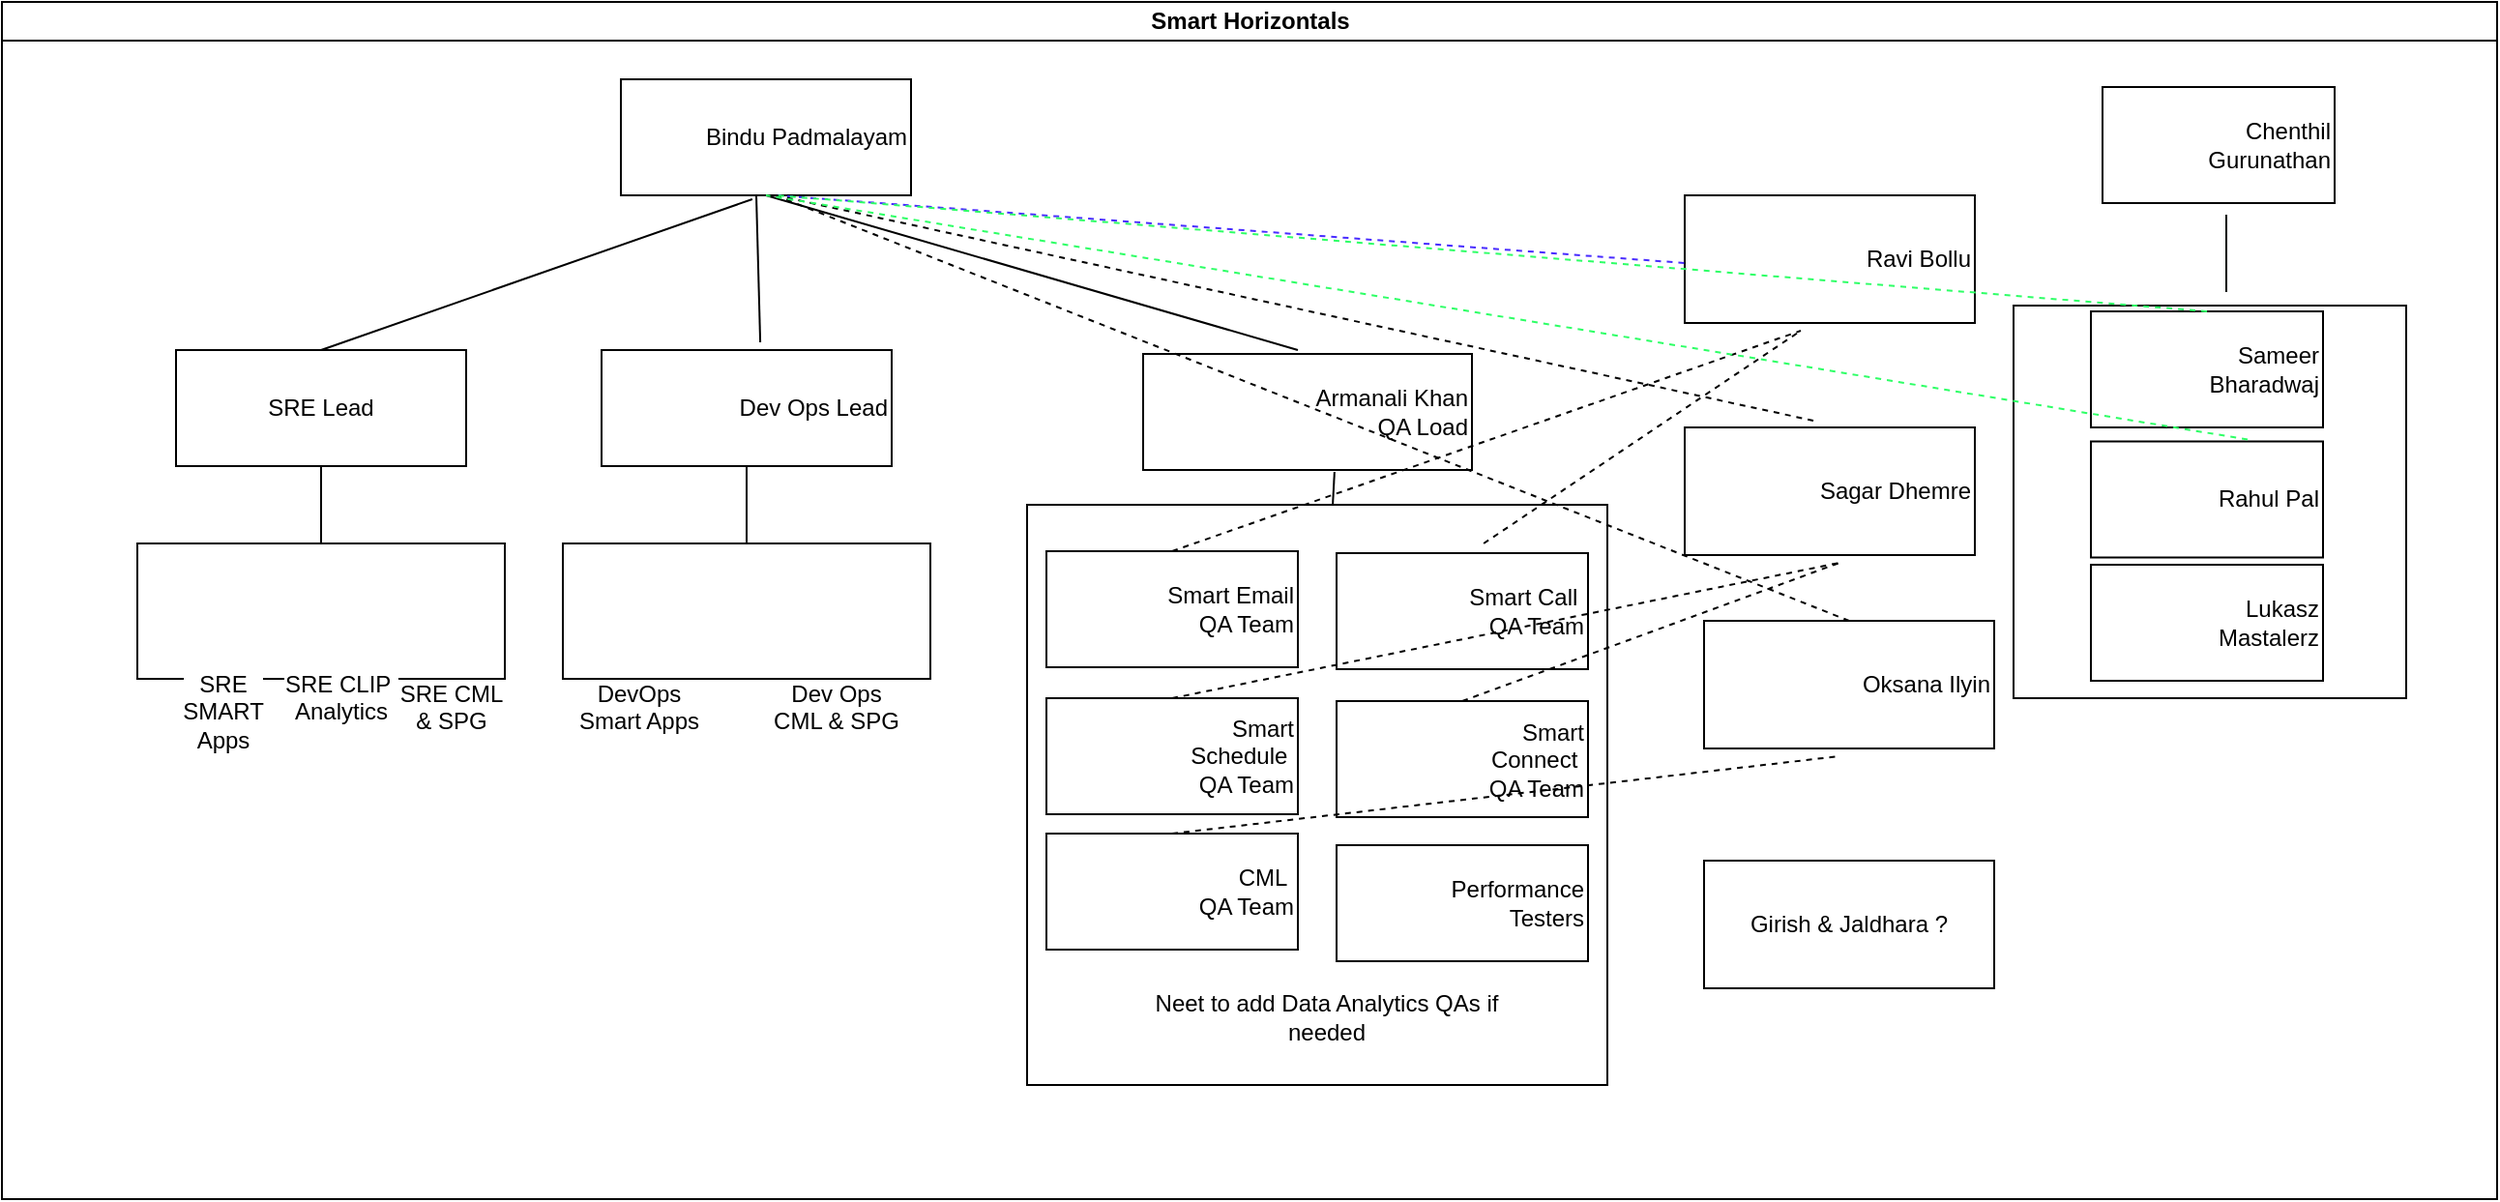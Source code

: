 <mxfile version="12.6.5" type="github">
  <diagram id="prtHgNgQTEPvFCAcTncT" name="Page-1">
    <mxGraphModel dx="2225" dy="706" grid="1" gridSize="10" guides="1" tooltips="1" connect="1" arrows="1" fold="1" page="1" pageScale="1" pageWidth="827" pageHeight="1169" math="0" shadow="0">
      <root>
        <mxCell id="0"/>
        <mxCell id="1" parent="0"/>
        <mxCell id="dNxyNK7c78bLwvsdeMH5-11" value="Smart Horizontals" style="swimlane;html=1;startSize=20;horizontal=1;containerType=tree;glass=0;strokeColor=#000000;" parent="1" vertex="1">
          <mxGeometry x="-10" y="510" width="1290" height="619" as="geometry"/>
        </mxCell>
        <mxCell id="SQWEGb1DT-gPhA0ZAPpg-6" value="" style="whiteSpace=wrap;html=1;aspect=fixed;" parent="dNxyNK7c78bLwvsdeMH5-11" vertex="1">
          <mxGeometry x="1040" y="157" width="203" height="203" as="geometry"/>
        </mxCell>
        <mxCell id="SQWEGb1DT-gPhA0ZAPpg-4" value="Chenthil&lt;br&gt;Gurunathan" style="rounded=0;whiteSpace=wrap;html=1;align=right;" parent="dNxyNK7c78bLwvsdeMH5-11" vertex="1">
          <mxGeometry x="1086" y="44" width="120" height="60" as="geometry"/>
        </mxCell>
        <mxCell id="RRAYRTc91nMsAFZijI1P-2" value="Ravi Bollu" style="rounded=0;whiteSpace=wrap;html=1;align=right;" parent="dNxyNK7c78bLwvsdeMH5-11" vertex="1">
          <mxGeometry x="870" y="100" width="150" height="66" as="geometry"/>
        </mxCell>
        <mxCell id="RYNxEgdlnpWthMYJhhDc-46" value="" style="whiteSpace=wrap;html=1;aspect=fixed;" parent="dNxyNK7c78bLwvsdeMH5-11" vertex="1">
          <mxGeometry x="530" y="260" width="300" height="300" as="geometry"/>
        </mxCell>
        <mxCell id="RYNxEgdlnpWthMYJhhDc-32" value="Armanali Khan&lt;br&gt;QA Load" style="rounded=0;whiteSpace=wrap;html=1;align=right;" parent="dNxyNK7c78bLwvsdeMH5-11" vertex="1">
          <mxGeometry x="590" y="182" width="170" height="60" as="geometry"/>
        </mxCell>
        <mxCell id="RYNxEgdlnpWthMYJhhDc-1" value="Bindu Padmalayam" style="rounded=0;whiteSpace=wrap;html=1;align=right;" parent="dNxyNK7c78bLwvsdeMH5-11" vertex="1">
          <mxGeometry x="320" y="40" width="150" height="60" as="geometry"/>
        </mxCell>
        <mxCell id="RYNxEgdlnpWthMYJhhDc-2" value="" style="shape=image;html=1;verticalAlign=top;verticalLabelPosition=bottom;labelBackgroundColor=#ffffff;imageAspect=0;aspect=fixed;image=https://cdn1.iconfinder.com/data/icons/avatar-vol-9/512/10-128.png" parent="dNxyNK7c78bLwvsdeMH5-11" vertex="1">
          <mxGeometry x="320" y="40" width="48" height="48" as="geometry"/>
        </mxCell>
        <mxCell id="RYNxEgdlnpWthMYJhhDc-3" value="SRE Lead" style="rounded=0;whiteSpace=wrap;html=1;align=center;" parent="dNxyNK7c78bLwvsdeMH5-11" vertex="1">
          <mxGeometry x="90" y="180" width="150" height="60" as="geometry"/>
        </mxCell>
        <mxCell id="RYNxEgdlnpWthMYJhhDc-5" value="" style="shape=image;html=1;verticalAlign=top;verticalLabelPosition=bottom;labelBackgroundColor=#ffffff;imageAspect=0;aspect=fixed;image=https://cdn4.iconfinder.com/data/icons/avatar-vol-1-3/512/9-128.png" parent="dNxyNK7c78bLwvsdeMH5-11" vertex="1">
          <mxGeometry x="90" y="186" width="48" height="48" as="geometry"/>
        </mxCell>
        <mxCell id="RYNxEgdlnpWthMYJhhDc-6" value="" style="rounded=0;whiteSpace=wrap;html=1;" parent="dNxyNK7c78bLwvsdeMH5-11" vertex="1">
          <mxGeometry x="70" y="280" width="190" height="70" as="geometry"/>
        </mxCell>
        <mxCell id="RYNxEgdlnpWthMYJhhDc-7" value="SRE &lt;br&gt;SMART &lt;br&gt;Apps" style="shape=image;html=1;verticalAlign=top;verticalLabelPosition=bottom;labelBackgroundColor=#ffffff;imageAspect=0;aspect=fixed;image=https://cdn4.iconfinder.com/data/icons/avatar-vol-1-3/512/9-128.png" parent="dNxyNK7c78bLwvsdeMH5-11" vertex="1">
          <mxGeometry x="90" y="291" width="48" height="48" as="geometry"/>
        </mxCell>
        <mxCell id="RYNxEgdlnpWthMYJhhDc-9" value="SRE CML&lt;br&gt;&amp;amp; SPG" style="shape=image;html=1;verticalAlign=top;verticalLabelPosition=bottom;labelBackgroundColor=#ffffff;imageAspect=0;aspect=fixed;image=https://cdn4.iconfinder.com/data/icons/avatar-vol-1-3/512/9-128.png" parent="dNxyNK7c78bLwvsdeMH5-11" vertex="1">
          <mxGeometry x="208" y="296" width="48" height="48" as="geometry"/>
        </mxCell>
        <mxCell id="RYNxEgdlnpWthMYJhhDc-10" value="SRE CLIP&amp;nbsp;&lt;br&gt;Analytics" style="shape=image;html=1;verticalAlign=top;verticalLabelPosition=bottom;labelBackgroundColor=#ffffff;imageAspect=0;aspect=fixed;image=https://cdn1.iconfinder.com/data/icons/avatar-vol-9/512/10-128.png" parent="dNxyNK7c78bLwvsdeMH5-11" vertex="1">
          <mxGeometry x="151" y="291" width="48" height="48" as="geometry"/>
        </mxCell>
        <mxCell id="RYNxEgdlnpWthMYJhhDc-13" value="" style="endArrow=none;html=1;entryX=0.5;entryY=1;entryDx=0;entryDy=0;exitX=0.5;exitY=0;exitDx=0;exitDy=0;" parent="dNxyNK7c78bLwvsdeMH5-11" source="RYNxEgdlnpWthMYJhhDc-6" target="RYNxEgdlnpWthMYJhhDc-3" edge="1">
          <mxGeometry width="50" height="50" relative="1" as="geometry">
            <mxPoint x="160" y="290" as="sourcePoint"/>
            <mxPoint x="210" y="240" as="targetPoint"/>
          </mxGeometry>
        </mxCell>
        <mxCell id="RYNxEgdlnpWthMYJhhDc-14" value="" style="endArrow=none;html=1;exitX=0.5;exitY=0;exitDx=0;exitDy=0;entryX=0.453;entryY=1.033;entryDx=0;entryDy=0;entryPerimeter=0;" parent="dNxyNK7c78bLwvsdeMH5-11" source="RYNxEgdlnpWthMYJhhDc-3" target="RYNxEgdlnpWthMYJhhDc-1" edge="1">
          <mxGeometry width="50" height="50" relative="1" as="geometry">
            <mxPoint x="50" y="130" as="sourcePoint"/>
            <mxPoint x="100" y="80" as="targetPoint"/>
          </mxGeometry>
        </mxCell>
        <mxCell id="RYNxEgdlnpWthMYJhhDc-15" value="Dev Ops Lead" style="rounded=0;whiteSpace=wrap;html=1;align=right;" parent="dNxyNK7c78bLwvsdeMH5-11" vertex="1">
          <mxGeometry x="310" y="180" width="150" height="60" as="geometry"/>
        </mxCell>
        <mxCell id="RYNxEgdlnpWthMYJhhDc-17" value="" style="rounded=0;whiteSpace=wrap;html=1;" parent="dNxyNK7c78bLwvsdeMH5-11" vertex="1">
          <mxGeometry x="290" y="280" width="190" height="70" as="geometry"/>
        </mxCell>
        <mxCell id="RYNxEgdlnpWthMYJhhDc-21" value="" style="endArrow=none;html=1;entryX=0.5;entryY=1;entryDx=0;entryDy=0;exitX=0.5;exitY=0;exitDx=0;exitDy=0;" parent="dNxyNK7c78bLwvsdeMH5-11" source="RYNxEgdlnpWthMYJhhDc-17" target="RYNxEgdlnpWthMYJhhDc-15" edge="1">
          <mxGeometry width="50" height="50" relative="1" as="geometry">
            <mxPoint x="390" y="180" as="sourcePoint"/>
            <mxPoint x="440" y="130" as="targetPoint"/>
          </mxGeometry>
        </mxCell>
        <mxCell id="RYNxEgdlnpWthMYJhhDc-24" value="" style="endArrow=none;html=1;exitX=0.547;exitY=-0.067;exitDx=0;exitDy=0;exitPerimeter=0;" parent="dNxyNK7c78bLwvsdeMH5-11" source="RYNxEgdlnpWthMYJhhDc-15" edge="1">
          <mxGeometry width="50" height="50" relative="1" as="geometry">
            <mxPoint x="390" y="170" as="sourcePoint"/>
            <mxPoint x="390" y="100" as="targetPoint"/>
          </mxGeometry>
        </mxCell>
        <mxCell id="RYNxEgdlnpWthMYJhhDc-27" value="DevOps &lt;br&gt;Smart Apps" style="shape=image;html=1;verticalAlign=top;verticalLabelPosition=bottom;labelBackgroundColor=#ffffff;imageAspect=0;aspect=fixed;image=https://cdn0.iconfinder.com/data/icons/avatar-vol-2-4/512/2-128.png" parent="dNxyNK7c78bLwvsdeMH5-11" vertex="1">
          <mxGeometry x="300" y="286" width="58" height="58" as="geometry"/>
        </mxCell>
        <mxCell id="RYNxEgdlnpWthMYJhhDc-28" value="Dev Ops&lt;br&gt;CML &amp;amp; SPG" style="shape=image;html=1;verticalAlign=top;verticalLabelPosition=bottom;labelBackgroundColor=#ffffff;imageAspect=0;aspect=fixed;image=https://cdn0.iconfinder.com/data/icons/avatar-vol-2-4/512/2-128.png" parent="dNxyNK7c78bLwvsdeMH5-11" vertex="1">
          <mxGeometry x="402" y="286" width="58" height="58" as="geometry"/>
        </mxCell>
        <mxCell id="RYNxEgdlnpWthMYJhhDc-29" value="" style="shape=image;html=1;verticalAlign=top;verticalLabelPosition=bottom;labelBackgroundColor=#ffffff;imageAspect=0;aspect=fixed;image=https://cdn0.iconfinder.com/data/icons/avatar-vol-2-4/512/2-128.png" parent="dNxyNK7c78bLwvsdeMH5-11" vertex="1">
          <mxGeometry x="310" y="182" width="58" height="58" as="geometry"/>
        </mxCell>
        <mxCell id="RYNxEgdlnpWthMYJhhDc-31" value="" style="shape=image;html=1;verticalAlign=top;verticalLabelPosition=bottom;labelBackgroundColor=#ffffff;imageAspect=0;aspect=fixed;image=https://cdn0.iconfinder.com/data/icons/avatar-vol-2-4/512/8-128.png" parent="dNxyNK7c78bLwvsdeMH5-11" vertex="1">
          <mxGeometry x="600" y="186" width="56" height="56" as="geometry"/>
        </mxCell>
        <mxCell id="RYNxEgdlnpWthMYJhhDc-35" value="" style="endArrow=none;html=1;entryX=0.5;entryY=1;entryDx=0;entryDy=0;" parent="dNxyNK7c78bLwvsdeMH5-11" target="RYNxEgdlnpWthMYJhhDc-1" edge="1">
          <mxGeometry width="50" height="50" relative="1" as="geometry">
            <mxPoint x="670" y="180" as="sourcePoint"/>
            <mxPoint x="560" y="110" as="targetPoint"/>
          </mxGeometry>
        </mxCell>
        <mxCell id="RYNxEgdlnpWthMYJhhDc-36" value="Smart Email &lt;br&gt;QA Team" style="rounded=0;whiteSpace=wrap;html=1;align=right;" parent="dNxyNK7c78bLwvsdeMH5-11" vertex="1">
          <mxGeometry x="540" y="284" width="130" height="60" as="geometry"/>
        </mxCell>
        <mxCell id="RYNxEgdlnpWthMYJhhDc-37" value="" style="shape=image;html=1;verticalAlign=top;verticalLabelPosition=bottom;labelBackgroundColor=#ffffff;imageAspect=0;aspect=fixed;image=https://cdn0.iconfinder.com/data/icons/user-collection-4/512/users-128.png" parent="dNxyNK7c78bLwvsdeMH5-11" vertex="1">
          <mxGeometry x="549" y="288" width="51" height="51" as="geometry"/>
        </mxCell>
        <mxCell id="RYNxEgdlnpWthMYJhhDc-38" value="Smart Call&amp;nbsp;&lt;br&gt;QA Team" style="rounded=0;whiteSpace=wrap;html=1;align=right;" parent="dNxyNK7c78bLwvsdeMH5-11" vertex="1">
          <mxGeometry x="690" y="285" width="130" height="60" as="geometry"/>
        </mxCell>
        <mxCell id="RYNxEgdlnpWthMYJhhDc-39" value="" style="shape=image;html=1;verticalAlign=top;verticalLabelPosition=bottom;labelBackgroundColor=#ffffff;imageAspect=0;aspect=fixed;image=https://cdn0.iconfinder.com/data/icons/user-collection-4/512/users-128.png" parent="dNxyNK7c78bLwvsdeMH5-11" vertex="1">
          <mxGeometry x="700" y="291" width="51" height="51" as="geometry"/>
        </mxCell>
        <mxCell id="RYNxEgdlnpWthMYJhhDc-40" value="Smart &lt;br&gt;Schedule&amp;nbsp;&lt;br&gt;QA Team" style="rounded=0;whiteSpace=wrap;html=1;align=right;" parent="dNxyNK7c78bLwvsdeMH5-11" vertex="1">
          <mxGeometry x="540" y="360" width="130" height="60" as="geometry"/>
        </mxCell>
        <mxCell id="RYNxEgdlnpWthMYJhhDc-41" value="" style="shape=image;html=1;verticalAlign=top;verticalLabelPosition=bottom;labelBackgroundColor=#ffffff;imageAspect=0;aspect=fixed;image=https://cdn0.iconfinder.com/data/icons/user-collection-4/512/users-128.png" parent="dNxyNK7c78bLwvsdeMH5-11" vertex="1">
          <mxGeometry x="550" y="366" width="51" height="51" as="geometry"/>
        </mxCell>
        <mxCell id="RYNxEgdlnpWthMYJhhDc-42" value="Smart &lt;br&gt;Connect&amp;nbsp;&lt;br&gt;QA Team" style="rounded=0;whiteSpace=wrap;html=1;align=right;" parent="dNxyNK7c78bLwvsdeMH5-11" vertex="1">
          <mxGeometry x="690" y="361.5" width="130" height="60" as="geometry"/>
        </mxCell>
        <mxCell id="RYNxEgdlnpWthMYJhhDc-43" value="" style="shape=image;html=1;verticalAlign=top;verticalLabelPosition=bottom;labelBackgroundColor=#ffffff;imageAspect=0;aspect=fixed;image=https://cdn0.iconfinder.com/data/icons/user-collection-4/512/users-128.png" parent="dNxyNK7c78bLwvsdeMH5-11" vertex="1">
          <mxGeometry x="700" y="367.5" width="51" height="51" as="geometry"/>
        </mxCell>
        <mxCell id="RYNxEgdlnpWthMYJhhDc-44" value="CML&amp;nbsp;&lt;br&gt;QA Team" style="rounded=0;whiteSpace=wrap;html=1;align=right;" parent="dNxyNK7c78bLwvsdeMH5-11" vertex="1">
          <mxGeometry x="540" y="430" width="130" height="60" as="geometry"/>
        </mxCell>
        <mxCell id="RYNxEgdlnpWthMYJhhDc-45" value="" style="shape=image;html=1;verticalAlign=top;verticalLabelPosition=bottom;labelBackgroundColor=#ffffff;imageAspect=0;aspect=fixed;image=https://cdn0.iconfinder.com/data/icons/user-collection-4/512/users-128.png" parent="dNxyNK7c78bLwvsdeMH5-11" vertex="1">
          <mxGeometry x="550" y="436" width="51" height="51" as="geometry"/>
        </mxCell>
        <mxCell id="RYNxEgdlnpWthMYJhhDc-47" value="Performance &lt;br&gt;Testers" style="rounded=0;whiteSpace=wrap;html=1;align=right;" parent="dNxyNK7c78bLwvsdeMH5-11" vertex="1">
          <mxGeometry x="690" y="436" width="130" height="60" as="geometry"/>
        </mxCell>
        <mxCell id="RYNxEgdlnpWthMYJhhDc-48" value="" style="shape=image;html=1;verticalAlign=top;verticalLabelPosition=bottom;labelBackgroundColor=#ffffff;imageAspect=0;aspect=fixed;image=https://cdn0.iconfinder.com/data/icons/user-collection-4/512/users-128.png" parent="dNxyNK7c78bLwvsdeMH5-11" vertex="1">
          <mxGeometry x="700" y="442" width="51" height="51" as="geometry"/>
        </mxCell>
        <mxCell id="RYNxEgdlnpWthMYJhhDc-51" value="" style="endArrow=none;html=1;entryX=0.582;entryY=1.017;entryDx=0;entryDy=0;entryPerimeter=0;" parent="dNxyNK7c78bLwvsdeMH5-11" source="RYNxEgdlnpWthMYJhhDc-46" target="RYNxEgdlnpWthMYJhhDc-32" edge="1">
          <mxGeometry width="50" height="50" relative="1" as="geometry">
            <mxPoint x="670" y="300" as="sourcePoint"/>
            <mxPoint x="720" y="250" as="targetPoint"/>
          </mxGeometry>
        </mxCell>
        <mxCell id="RRAYRTc91nMsAFZijI1P-1" value="" style="shape=image;html=1;verticalAlign=top;verticalLabelPosition=bottom;labelBackgroundColor=#ffffff;imageAspect=0;aspect=fixed;image=https://cdn0.iconfinder.com/data/icons/avatar-vol-2-4/512/7-128.png" parent="dNxyNK7c78bLwvsdeMH5-11" vertex="1">
          <mxGeometry x="870" y="106" width="58" height="58" as="geometry"/>
        </mxCell>
        <mxCell id="RRAYRTc91nMsAFZijI1P-3" value="" style="endArrow=none;dashed=1;html=1;exitX=0.5;exitY=0;exitDx=0;exitDy=0;" parent="dNxyNK7c78bLwvsdeMH5-11" source="RYNxEgdlnpWthMYJhhDc-36" edge="1">
          <mxGeometry width="50" height="50" relative="1" as="geometry">
            <mxPoint x="950" y="310" as="sourcePoint"/>
            <mxPoint x="930" y="170" as="targetPoint"/>
          </mxGeometry>
        </mxCell>
        <mxCell id="RRAYRTc91nMsAFZijI1P-4" value="Sagar Dhemre" style="rounded=0;whiteSpace=wrap;html=1;align=right;" parent="dNxyNK7c78bLwvsdeMH5-11" vertex="1">
          <mxGeometry x="870" y="220" width="150" height="66" as="geometry"/>
        </mxCell>
        <mxCell id="RRAYRTc91nMsAFZijI1P-5" value="" style="shape=image;html=1;verticalAlign=top;verticalLabelPosition=bottom;labelBackgroundColor=#ffffff;imageAspect=0;aspect=fixed;image=https://cdn0.iconfinder.com/data/icons/avatar-vol-2-4/512/7-128.png" parent="dNxyNK7c78bLwvsdeMH5-11" vertex="1">
          <mxGeometry x="870" y="226" width="58" height="58" as="geometry"/>
        </mxCell>
        <mxCell id="RRAYRTc91nMsAFZijI1P-6" value="" style="endArrow=none;dashed=1;html=1;exitX=0.5;exitY=0;exitDx=0;exitDy=0;" parent="dNxyNK7c78bLwvsdeMH5-11" source="RYNxEgdlnpWthMYJhhDc-40" edge="1">
          <mxGeometry width="50" height="50" relative="1" as="geometry">
            <mxPoint x="930" y="340" as="sourcePoint"/>
            <mxPoint x="950" y="290" as="targetPoint"/>
          </mxGeometry>
        </mxCell>
        <mxCell id="RRAYRTc91nMsAFZijI1P-7" value="" style="endArrow=none;dashed=1;html=1;exitX=0.5;exitY=0;exitDx=0;exitDy=0;" parent="dNxyNK7c78bLwvsdeMH5-11" source="RYNxEgdlnpWthMYJhhDc-42" edge="1">
          <mxGeometry width="50" height="50" relative="1" as="geometry">
            <mxPoint x="930" y="400" as="sourcePoint"/>
            <mxPoint x="950" y="290" as="targetPoint"/>
          </mxGeometry>
        </mxCell>
        <mxCell id="RRAYRTc91nMsAFZijI1P-8" value="" style="endArrow=none;dashed=1;html=1;exitX=0.585;exitY=-0.083;exitDx=0;exitDy=0;exitPerimeter=0;" parent="dNxyNK7c78bLwvsdeMH5-11" source="RYNxEgdlnpWthMYJhhDc-38" edge="1">
          <mxGeometry width="50" height="50" relative="1" as="geometry">
            <mxPoint x="920" y="220" as="sourcePoint"/>
            <mxPoint x="930" y="170" as="targetPoint"/>
          </mxGeometry>
        </mxCell>
        <mxCell id="RRAYRTc91nMsAFZijI1P-9" value="Oksana Ilyin" style="rounded=0;whiteSpace=wrap;html=1;align=right;" parent="dNxyNK7c78bLwvsdeMH5-11" vertex="1">
          <mxGeometry x="880" y="320" width="150" height="66" as="geometry"/>
        </mxCell>
        <mxCell id="RRAYRTc91nMsAFZijI1P-11" value="" style="shape=image;html=1;verticalAlign=top;verticalLabelPosition=bottom;labelBackgroundColor=#ffffff;imageAspect=0;aspect=fixed;image=https://cdn1.iconfinder.com/data/icons/avatar-vol-9/512/10-128.png" parent="dNxyNK7c78bLwvsdeMH5-11" vertex="1">
          <mxGeometry x="890" y="329" width="48" height="48" as="geometry"/>
        </mxCell>
        <mxCell id="RRAYRTc91nMsAFZijI1P-12" value="" style="endArrow=none;dashed=1;html=1;exitX=0.5;exitY=0;exitDx=0;exitDy=0;" parent="dNxyNK7c78bLwvsdeMH5-11" source="RYNxEgdlnpWthMYJhhDc-44" edge="1">
          <mxGeometry width="50" height="50" relative="1" as="geometry">
            <mxPoint x="920" y="470" as="sourcePoint"/>
            <mxPoint x="950" y="390" as="targetPoint"/>
          </mxGeometry>
        </mxCell>
        <mxCell id="RRAYRTc91nMsAFZijI1P-13" value="Neet to add Data Analytics QAs if needed" style="text;html=1;strokeColor=none;fillColor=none;align=center;verticalAlign=middle;whiteSpace=wrap;rounded=0;" parent="dNxyNK7c78bLwvsdeMH5-11" vertex="1">
          <mxGeometry x="580" y="510" width="210" height="30" as="geometry"/>
        </mxCell>
        <mxCell id="RRAYRTc91nMsAFZijI1P-14" value="" style="endArrow=none;dashed=1;html=1;entryX=0;entryY=0.5;entryDx=0;entryDy=0;strokeColor=#482BFF;" parent="dNxyNK7c78bLwvsdeMH5-11" target="RRAYRTc91nMsAFZijI1P-1" edge="1">
          <mxGeometry width="50" height="50" relative="1" as="geometry">
            <mxPoint x="400" y="100" as="sourcePoint"/>
            <mxPoint x="680" y="80" as="targetPoint"/>
          </mxGeometry>
        </mxCell>
        <mxCell id="RRAYRTc91nMsAFZijI1P-15" value="" style="endArrow=none;dashed=1;html=1;entryX=0.46;entryY=-0.045;entryDx=0;entryDy=0;entryPerimeter=0;strokeColor=#000000;" parent="dNxyNK7c78bLwvsdeMH5-11" target="RRAYRTc91nMsAFZijI1P-4" edge="1">
          <mxGeometry width="50" height="50" relative="1" as="geometry">
            <mxPoint x="400" y="100" as="sourcePoint"/>
            <mxPoint x="790" y="130" as="targetPoint"/>
          </mxGeometry>
        </mxCell>
        <mxCell id="RRAYRTc91nMsAFZijI1P-16" value="" style="endArrow=none;dashed=1;html=1;entryX=0.5;entryY=0;entryDx=0;entryDy=0;strokeColor=#000000;" parent="dNxyNK7c78bLwvsdeMH5-11" target="RRAYRTc91nMsAFZijI1P-9" edge="1">
          <mxGeometry width="50" height="50" relative="1" as="geometry">
            <mxPoint x="400" y="100" as="sourcePoint"/>
            <mxPoint x="830" y="130" as="targetPoint"/>
          </mxGeometry>
        </mxCell>
        <mxCell id="RRAYRTc91nMsAFZijI1P-17" value="Girish &amp;amp; Jaldhara ?" style="rounded=0;whiteSpace=wrap;html=1;" parent="dNxyNK7c78bLwvsdeMH5-11" vertex="1">
          <mxGeometry x="880" y="444" width="150" height="66" as="geometry"/>
        </mxCell>
        <mxCell id="RRAYRTc91nMsAFZijI1P-19" value="" style="shape=image;html=1;verticalAlign=top;verticalLabelPosition=bottom;labelBackgroundColor=#ffffff;imageAspect=0;aspect=fixed;image=https://cdn4.iconfinder.com/data/icons/avatar-vol-1-3/512/7-128.png" parent="dNxyNK7c78bLwvsdeMH5-11" vertex="1">
          <mxGeometry x="1086" y="50" width="44" height="44" as="geometry"/>
        </mxCell>
        <mxCell id="RRAYRTc91nMsAFZijI1P-20" value="Sameer&lt;br&gt;Bharadwaj" style="rounded=0;whiteSpace=wrap;html=1;align=right;" parent="dNxyNK7c78bLwvsdeMH5-11" vertex="1">
          <mxGeometry x="1080" y="160" width="120" height="60" as="geometry"/>
        </mxCell>
        <mxCell id="RRAYRTc91nMsAFZijI1P-21" value="" style="shape=image;html=1;verticalAlign=top;verticalLabelPosition=bottom;labelBackgroundColor=#ffffff;imageAspect=0;aspect=fixed;image=https://cdn4.iconfinder.com/data/icons/avatar-vol-1-3/512/7-128.png" parent="dNxyNK7c78bLwvsdeMH5-11" vertex="1">
          <mxGeometry x="1080" y="166" width="44" height="44" as="geometry"/>
        </mxCell>
        <mxCell id="RRAYRTc91nMsAFZijI1P-22" value="Rahul Pal" style="rounded=0;whiteSpace=wrap;html=1;align=right;" parent="dNxyNK7c78bLwvsdeMH5-11" vertex="1">
          <mxGeometry x="1080" y="227.25" width="120" height="60" as="geometry"/>
        </mxCell>
        <mxCell id="RRAYRTc91nMsAFZijI1P-23" value="" style="shape=image;html=1;verticalAlign=top;verticalLabelPosition=bottom;labelBackgroundColor=#ffffff;imageAspect=0;aspect=fixed;image=https://cdn4.iconfinder.com/data/icons/avatar-vol-1-3/512/7-128.png" parent="dNxyNK7c78bLwvsdeMH5-11" vertex="1">
          <mxGeometry x="1086" y="235.25" width="44" height="44" as="geometry"/>
        </mxCell>
        <mxCell id="RRAYRTc91nMsAFZijI1P-28" value="" style="endArrow=none;dashed=1;html=1;strokeColor=#2EFF66;exitX=0.5;exitY=0;exitDx=0;exitDy=0;" parent="dNxyNK7c78bLwvsdeMH5-11" source="RRAYRTc91nMsAFZijI1P-20" edge="1">
          <mxGeometry width="50" height="50" relative="1" as="geometry">
            <mxPoint x="1130" y="350" as="sourcePoint"/>
            <mxPoint x="400" y="100" as="targetPoint"/>
          </mxGeometry>
        </mxCell>
        <mxCell id="RRAYRTc91nMsAFZijI1P-31" value="" style="endArrow=none;dashed=1;html=1;strokeColor=#2EFF66;entryX=0.5;entryY=1;entryDx=0;entryDy=0;exitX=0.675;exitY=-0.017;exitDx=0;exitDy=0;exitPerimeter=0;" parent="dNxyNK7c78bLwvsdeMH5-11" source="RRAYRTc91nMsAFZijI1P-22" target="RYNxEgdlnpWthMYJhhDc-1" edge="1">
          <mxGeometry width="50" height="50" relative="1" as="geometry">
            <mxPoint x="390" y="150" as="sourcePoint"/>
            <mxPoint x="440" y="100" as="targetPoint"/>
          </mxGeometry>
        </mxCell>
        <mxCell id="SQWEGb1DT-gPhA0ZAPpg-1" value="Lukasz&lt;br&gt;Mastalerz" style="rounded=0;whiteSpace=wrap;html=1;align=right;" parent="dNxyNK7c78bLwvsdeMH5-11" vertex="1">
          <mxGeometry x="1080" y="291" width="120" height="60" as="geometry"/>
        </mxCell>
        <mxCell id="SQWEGb1DT-gPhA0ZAPpg-2" value="" style="shape=image;html=1;verticalAlign=top;verticalLabelPosition=bottom;labelBackgroundColor=#ffffff;imageAspect=0;aspect=fixed;image=https://cdn4.iconfinder.com/data/icons/avatar-vol-1-3/512/7-128.png" parent="dNxyNK7c78bLwvsdeMH5-11" vertex="1">
          <mxGeometry x="1080" y="297" width="44" height="44" as="geometry"/>
        </mxCell>
        <mxCell id="SQWEGb1DT-gPhA0ZAPpg-8" value="" style="endArrow=none;html=1;strokeColor=#010502;" parent="dNxyNK7c78bLwvsdeMH5-11" edge="1">
          <mxGeometry width="50" height="50" relative="1" as="geometry">
            <mxPoint x="1150" y="150" as="sourcePoint"/>
            <mxPoint x="1150" y="110" as="targetPoint"/>
          </mxGeometry>
        </mxCell>
      </root>
    </mxGraphModel>
  </diagram>
</mxfile>
